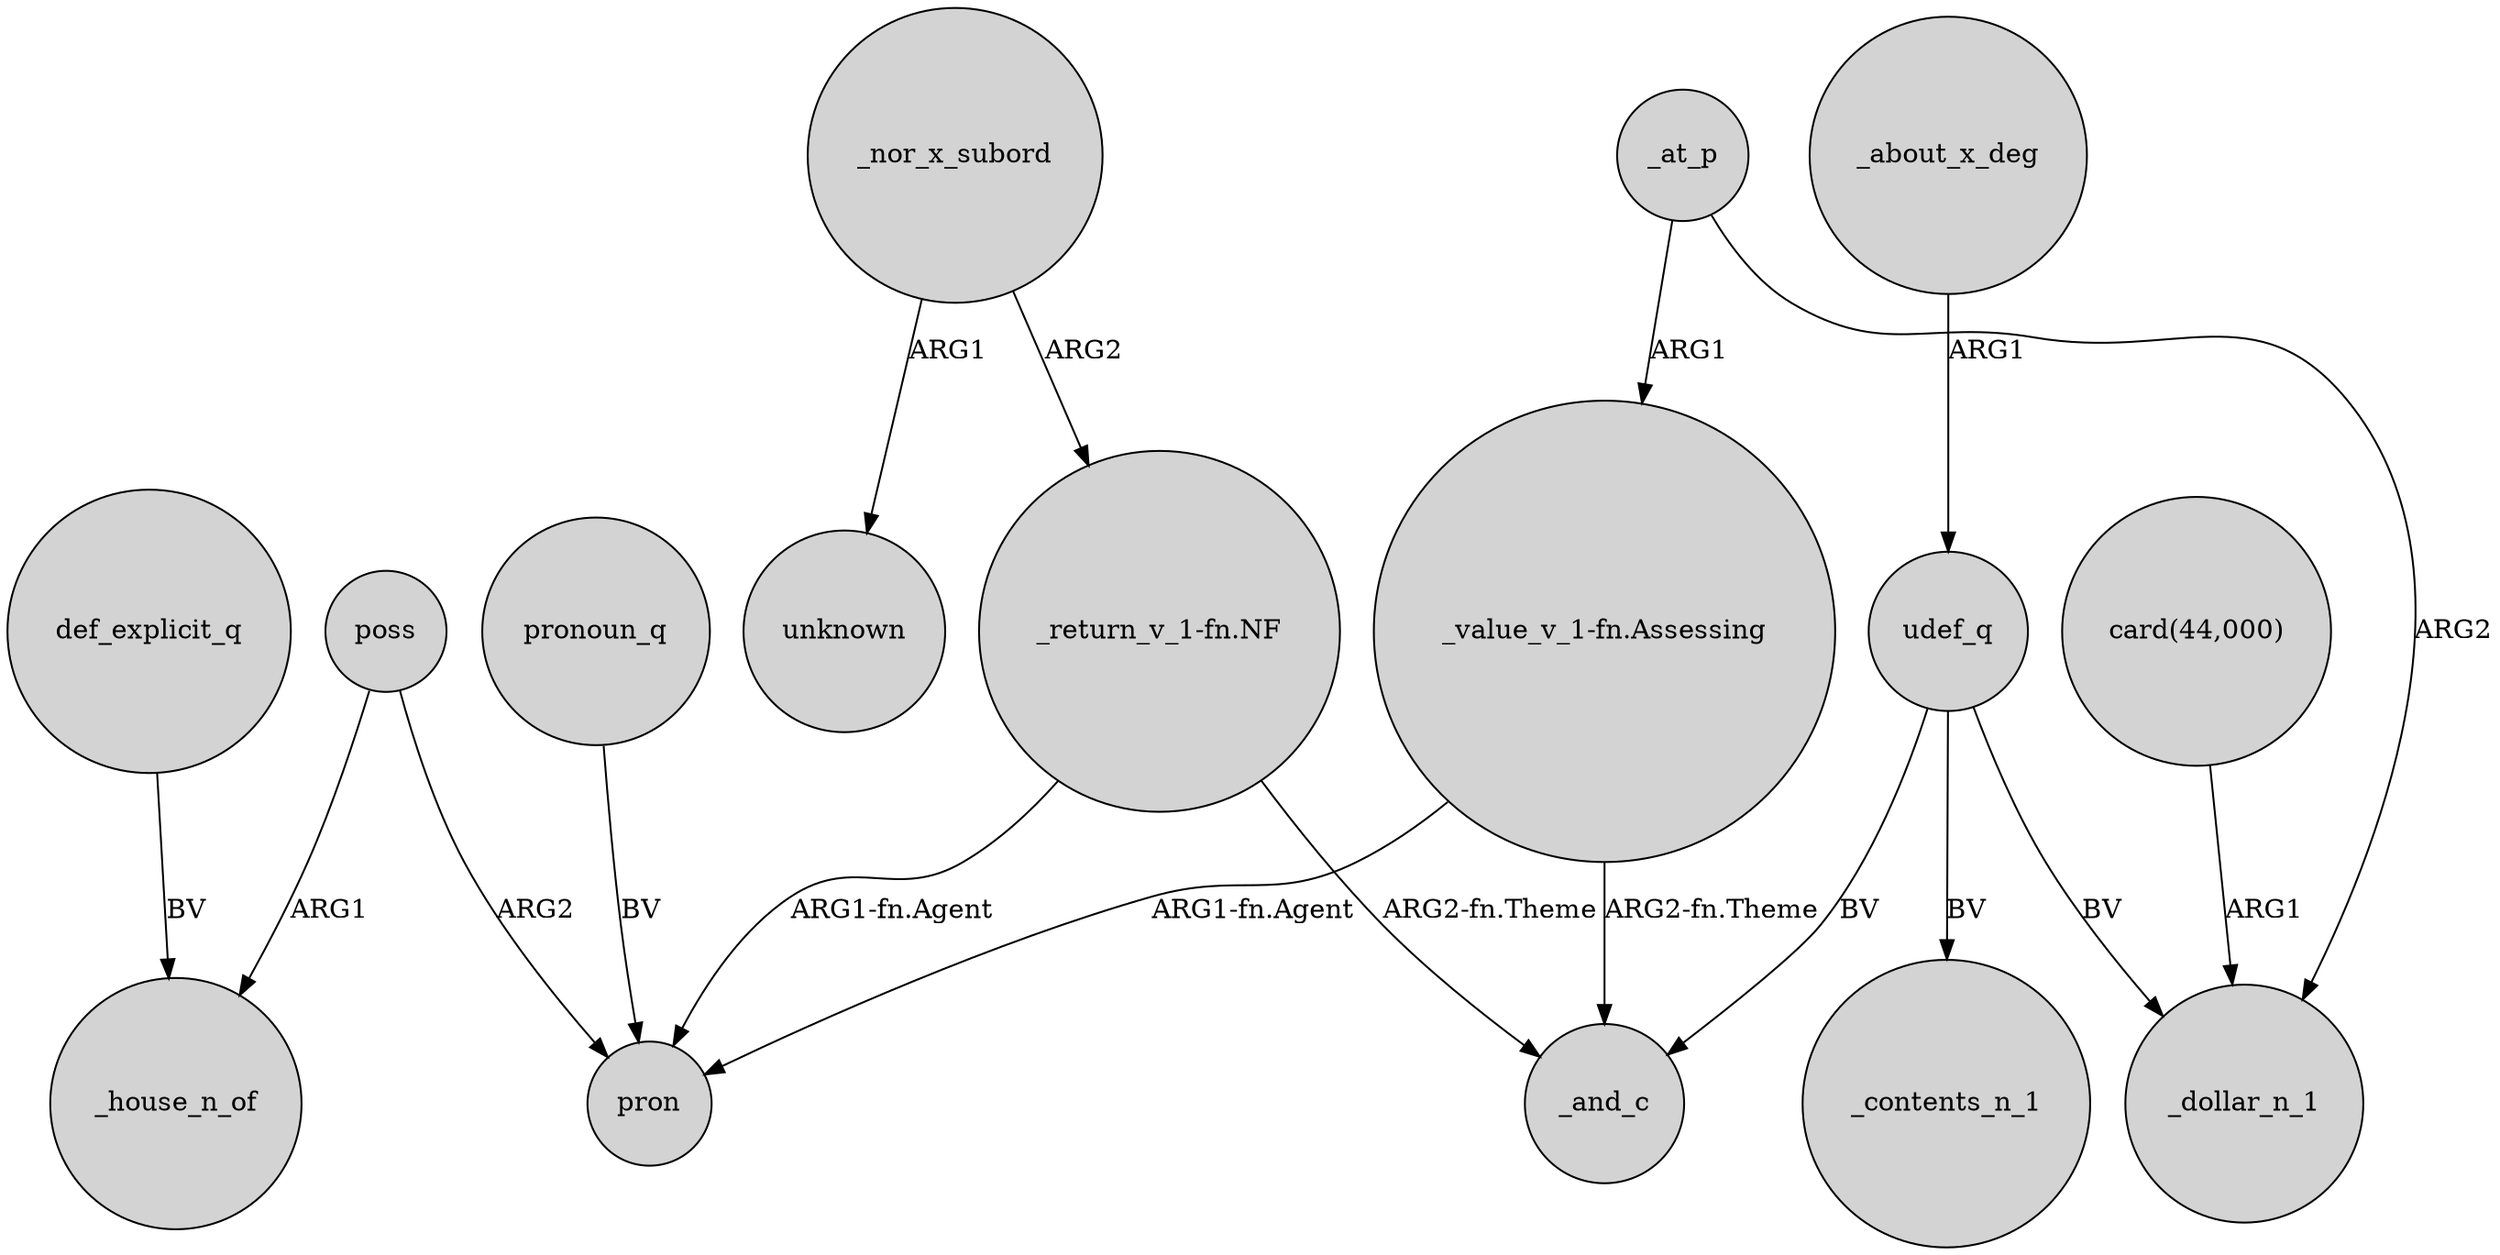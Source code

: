 digraph {
	node [shape=circle style=filled]
	_nor_x_subord -> unknown [label=ARG1]
	poss -> _house_n_of [label=ARG1]
	"_value_v_1-fn.Assessing" -> pron [label="ARG1-fn.Agent"]
	"_return_v_1-fn.NF" -> _and_c [label="ARG2-fn.Theme"]
	"_value_v_1-fn.Assessing" -> _and_c [label="ARG2-fn.Theme"]
	_at_p -> _dollar_n_1 [label=ARG2]
	poss -> pron [label=ARG2]
	udef_q -> _dollar_n_1 [label=BV]
	_about_x_deg -> udef_q [label=ARG1]
	"_return_v_1-fn.NF" -> pron [label="ARG1-fn.Agent"]
	_at_p -> "_value_v_1-fn.Assessing" [label=ARG1]
	udef_q -> _and_c [label=BV]
	"card(44,000)" -> _dollar_n_1 [label=ARG1]
	_nor_x_subord -> "_return_v_1-fn.NF" [label=ARG2]
	udef_q -> _contents_n_1 [label=BV]
	def_explicit_q -> _house_n_of [label=BV]
	pronoun_q -> pron [label=BV]
}
